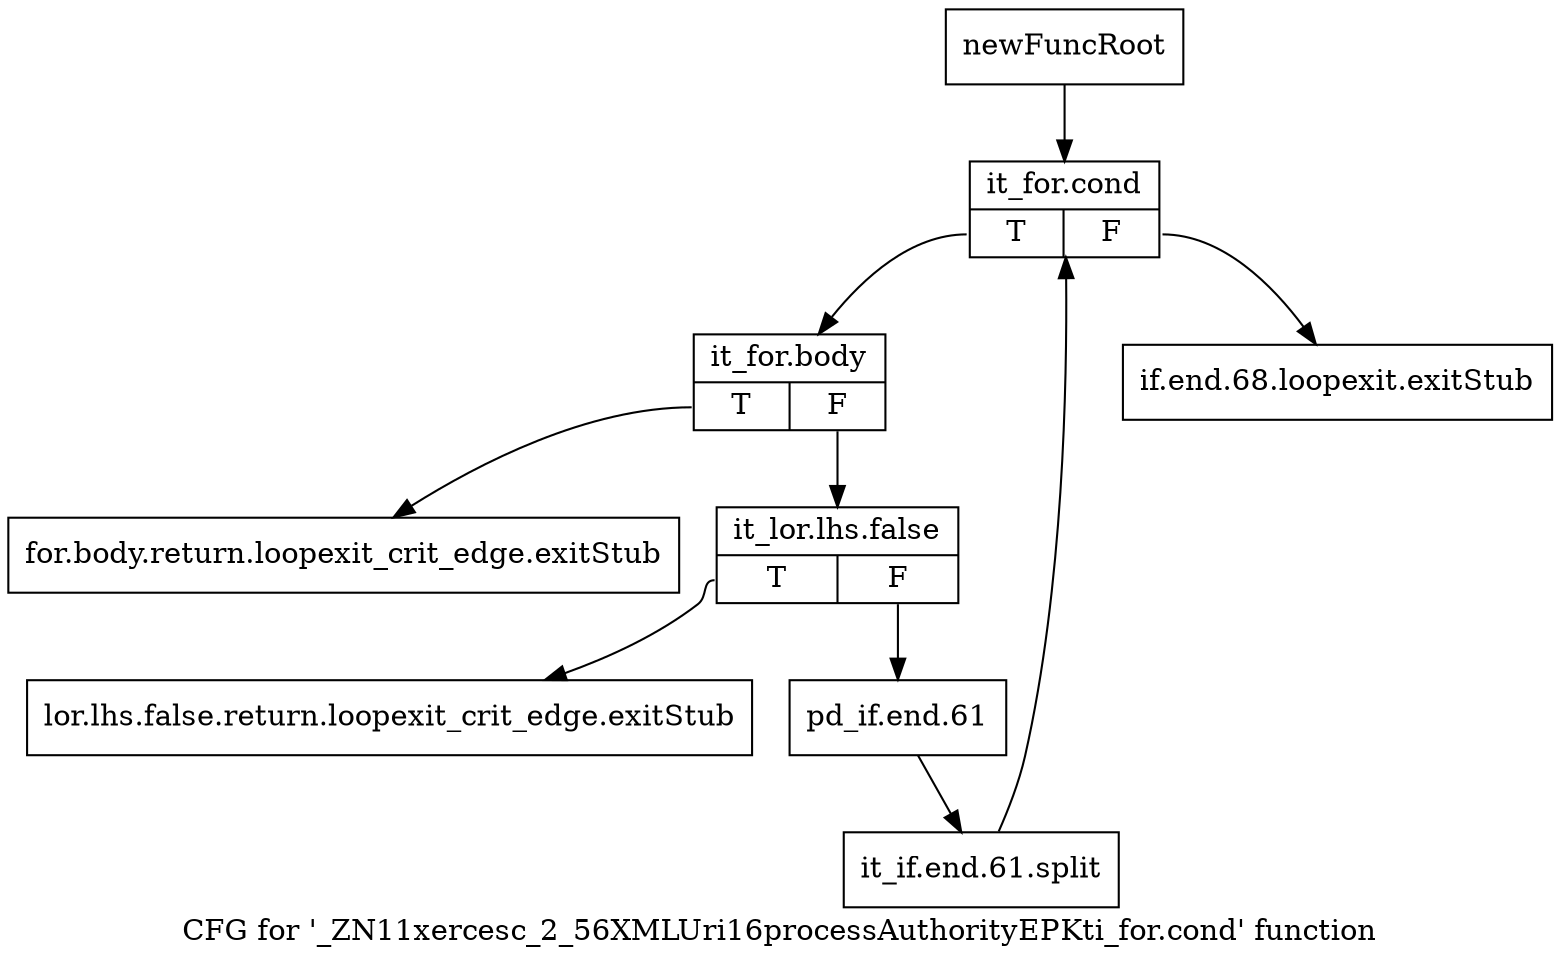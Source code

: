 digraph "CFG for '_ZN11xercesc_2_56XMLUri16processAuthorityEPKti_for.cond' function" {
	label="CFG for '_ZN11xercesc_2_56XMLUri16processAuthorityEPKti_for.cond' function";

	Node0x9bc6e50 [shape=record,label="{newFuncRoot}"];
	Node0x9bc6e50 -> Node0x9bc6f90;
	Node0x9bc6ea0 [shape=record,label="{if.end.68.loopexit.exitStub}"];
	Node0x9bc6ef0 [shape=record,label="{for.body.return.loopexit_crit_edge.exitStub}"];
	Node0x9bc6f40 [shape=record,label="{lor.lhs.false.return.loopexit_crit_edge.exitStub}"];
	Node0x9bc6f90 [shape=record,label="{it_for.cond|{<s0>T|<s1>F}}"];
	Node0x9bc6f90:s0 -> Node0x9bc6fe0;
	Node0x9bc6f90:s1 -> Node0x9bc6ea0;
	Node0x9bc6fe0 [shape=record,label="{it_for.body|{<s0>T|<s1>F}}"];
	Node0x9bc6fe0:s0 -> Node0x9bc6ef0;
	Node0x9bc6fe0:s1 -> Node0x9bc7030;
	Node0x9bc7030 [shape=record,label="{it_lor.lhs.false|{<s0>T|<s1>F}}"];
	Node0x9bc7030:s0 -> Node0x9bc6f40;
	Node0x9bc7030:s1 -> Node0x9bc7080;
	Node0x9bc7080 [shape=record,label="{pd_if.end.61}"];
	Node0x9bc7080 -> Node0xcf6b030;
	Node0xcf6b030 [shape=record,label="{it_if.end.61.split}"];
	Node0xcf6b030 -> Node0x9bc6f90;
}
